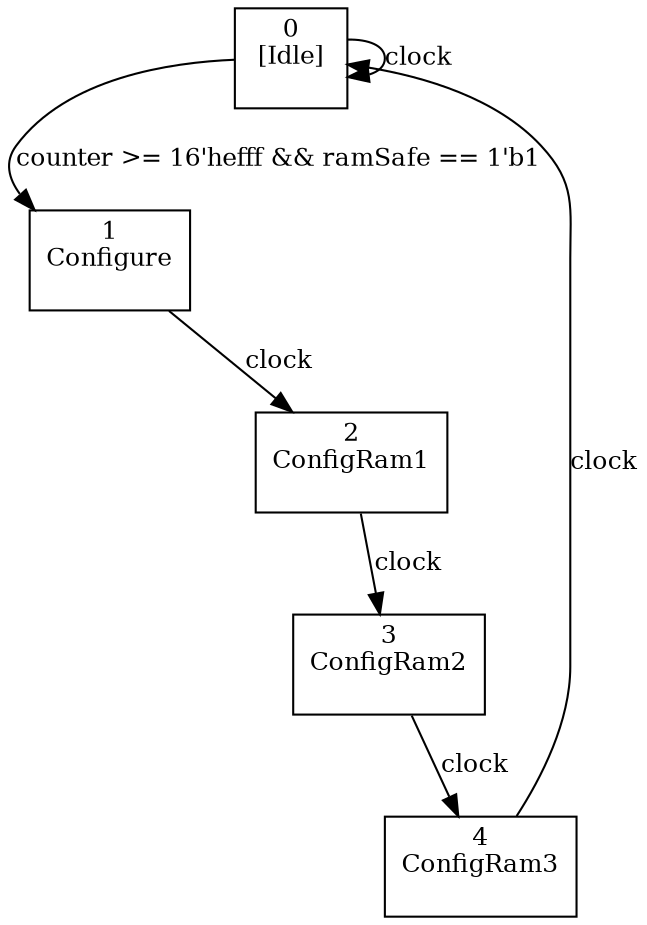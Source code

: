 digraph "pwm" {
/* Set options */
graph [ rankdir=TB ];
node [ fontsize=12  shape=box ];
edge [ fontsize=12  ];



/*       State Definitions       */

s0 [label="0\n[Idle]\n\n"];
s1 [label="1\nConfigure\n\n"];
s2 [label="2\nConfigRam1\n\n"];
s3 [label="3\nConfigRam2\n\n"];
s4 [label="4\nConfigRam3\n\n"];



/*       State Transitions       */

s2 -> s3[label = "clock"];
s3 -> s4[label = "clock"];
s4 -> s0[label = "clock"];
s1 -> s2[label = "clock"];
s0 -> s1[label = "counter >= 16'hefff && ramSafe == 1'b1"];
s0 -> s0[label = "clock"];

}

